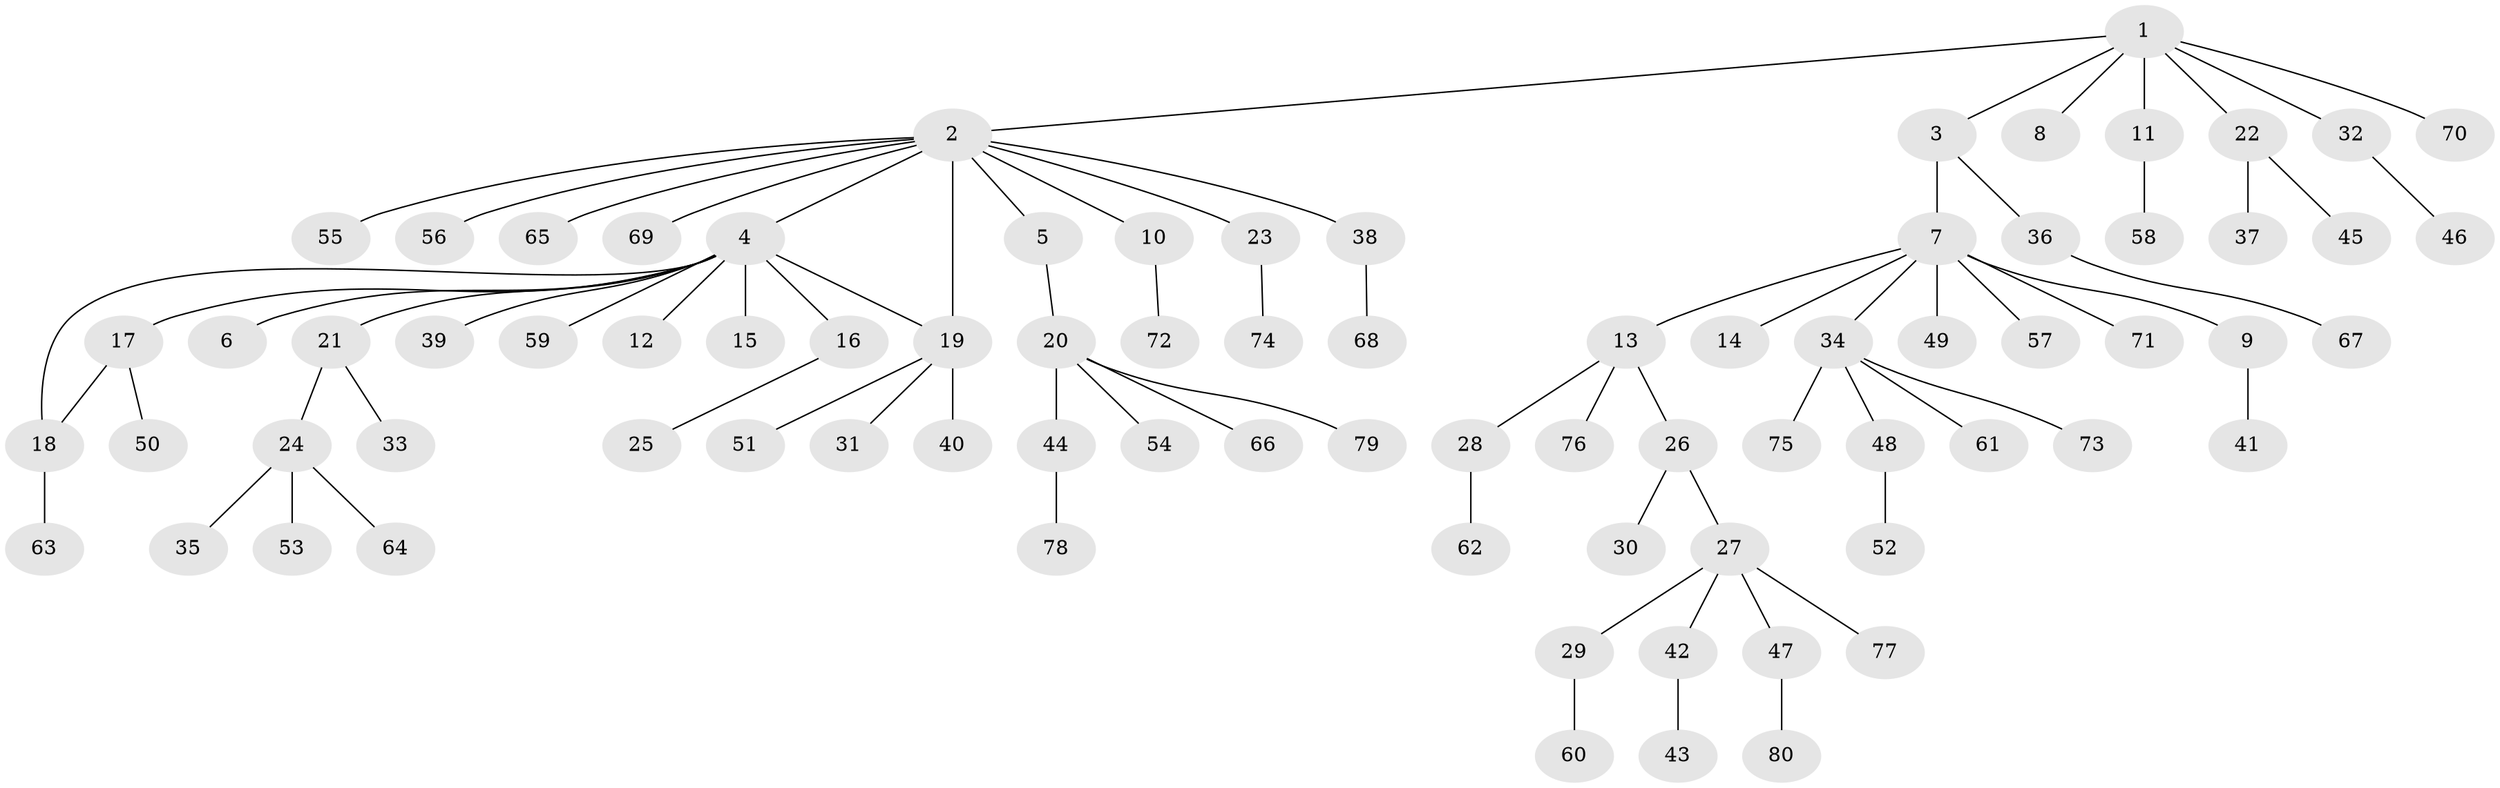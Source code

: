 // coarse degree distribution, {7: 0.017241379310344827, 10: 0.017241379310344827, 9: 0.034482758620689655, 5: 0.034482758620689655, 1: 0.7068965517241379, 4: 0.05172413793103448, 3: 0.034482758620689655, 2: 0.10344827586206896}
// Generated by graph-tools (version 1.1) at 2025/51/02/27/25 19:51:57]
// undirected, 80 vertices, 81 edges
graph export_dot {
graph [start="1"]
  node [color=gray90,style=filled];
  1;
  2;
  3;
  4;
  5;
  6;
  7;
  8;
  9;
  10;
  11;
  12;
  13;
  14;
  15;
  16;
  17;
  18;
  19;
  20;
  21;
  22;
  23;
  24;
  25;
  26;
  27;
  28;
  29;
  30;
  31;
  32;
  33;
  34;
  35;
  36;
  37;
  38;
  39;
  40;
  41;
  42;
  43;
  44;
  45;
  46;
  47;
  48;
  49;
  50;
  51;
  52;
  53;
  54;
  55;
  56;
  57;
  58;
  59;
  60;
  61;
  62;
  63;
  64;
  65;
  66;
  67;
  68;
  69;
  70;
  71;
  72;
  73;
  74;
  75;
  76;
  77;
  78;
  79;
  80;
  1 -- 2;
  1 -- 3;
  1 -- 8;
  1 -- 11;
  1 -- 22;
  1 -- 32;
  1 -- 70;
  2 -- 4;
  2 -- 5;
  2 -- 10;
  2 -- 19;
  2 -- 23;
  2 -- 38;
  2 -- 55;
  2 -- 56;
  2 -- 65;
  2 -- 69;
  3 -- 7;
  3 -- 36;
  4 -- 6;
  4 -- 12;
  4 -- 15;
  4 -- 16;
  4 -- 17;
  4 -- 18;
  4 -- 19;
  4 -- 21;
  4 -- 39;
  4 -- 59;
  5 -- 20;
  7 -- 9;
  7 -- 13;
  7 -- 14;
  7 -- 34;
  7 -- 49;
  7 -- 57;
  7 -- 71;
  9 -- 41;
  10 -- 72;
  11 -- 58;
  13 -- 26;
  13 -- 28;
  13 -- 76;
  16 -- 25;
  17 -- 18;
  17 -- 50;
  18 -- 63;
  19 -- 31;
  19 -- 40;
  19 -- 51;
  20 -- 44;
  20 -- 54;
  20 -- 66;
  20 -- 79;
  21 -- 24;
  21 -- 33;
  22 -- 37;
  22 -- 45;
  23 -- 74;
  24 -- 35;
  24 -- 53;
  24 -- 64;
  26 -- 27;
  26 -- 30;
  27 -- 29;
  27 -- 42;
  27 -- 47;
  27 -- 77;
  28 -- 62;
  29 -- 60;
  32 -- 46;
  34 -- 48;
  34 -- 61;
  34 -- 73;
  34 -- 75;
  36 -- 67;
  38 -- 68;
  42 -- 43;
  44 -- 78;
  47 -- 80;
  48 -- 52;
}
